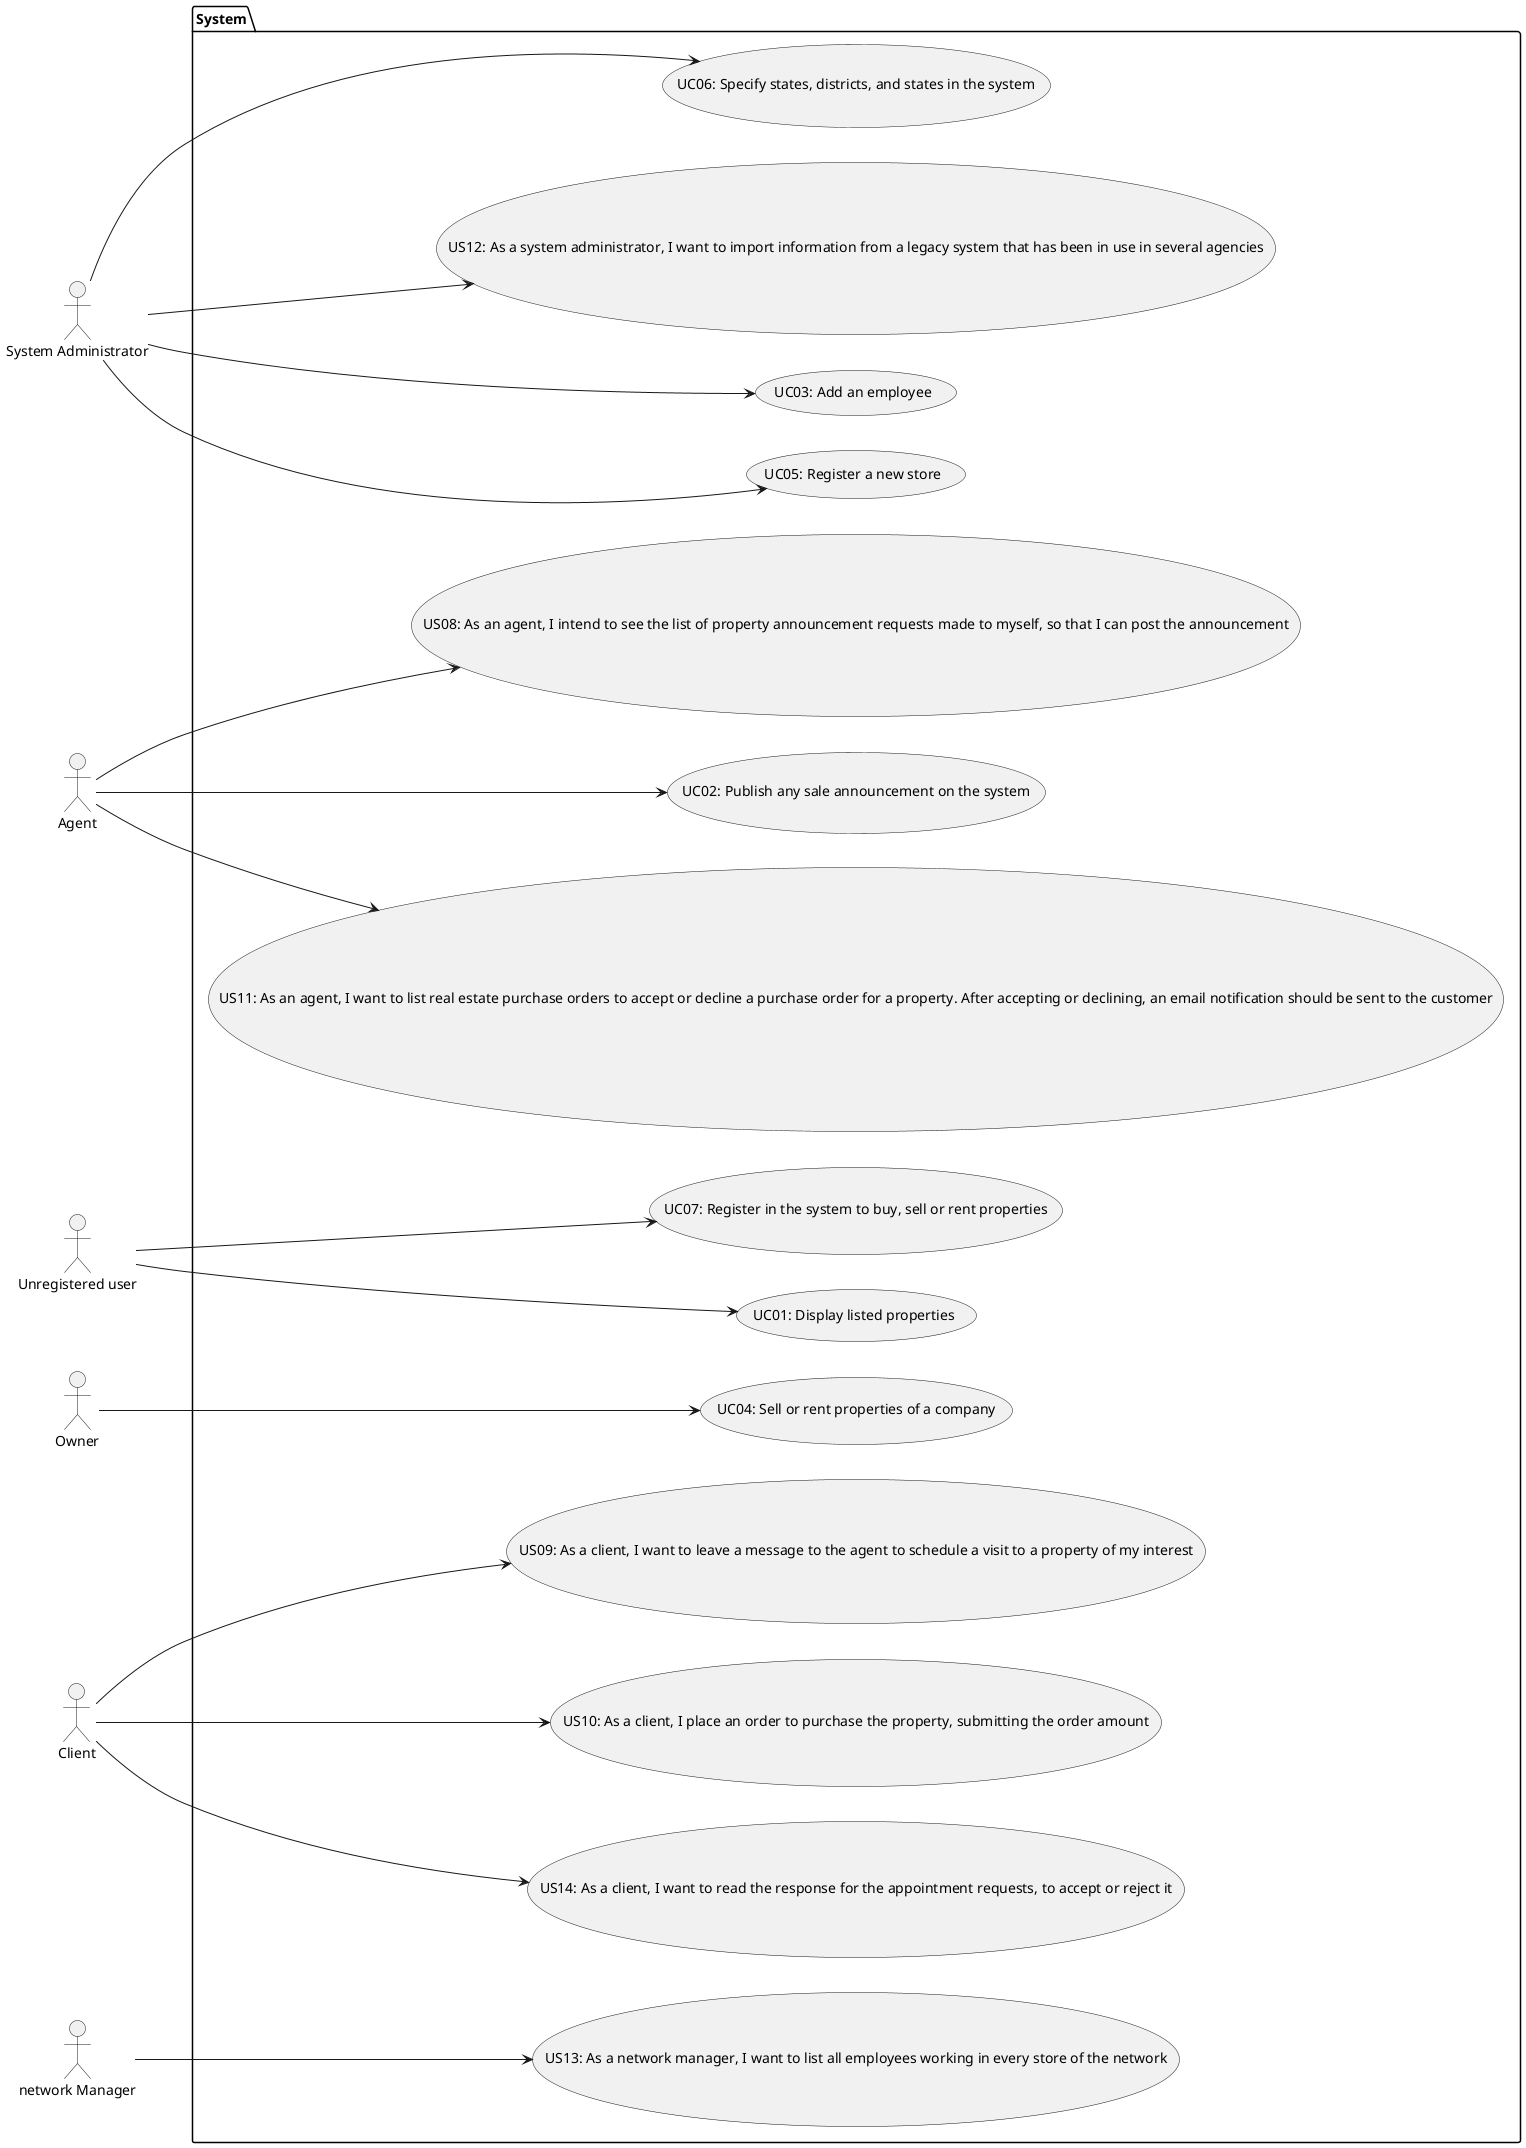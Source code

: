 @startuml

left to right direction

 :System Administrator: as admin
 :Agent: as agent
 :Unregistered user: as user
 :Owner: as owner
 :Client: as client
 :network Manager: as manager
 package System {
   usecase "UC01: Display listed properties" as UC1
   usecase "UC02: Publish any sale announcement on the system" as UC2
   usecase "UC03: Add an employee" as UC3
   usecase "UC04: Sell or rent properties of a company" as UC4
   usecase "UC05: Register a new store" as UC5
   usecase "UC06: Specify states, districts, and states in the system" as UC6
   usecase "UC07: Register in the system to buy, sell or rent properties" as UC7
   usecase "US08: As an agent, I intend to see the list of property announcement requests made to myself, so that I can post the announcement" as UC8
   usecase "US09: As a client, I want to leave a message to the agent to schedule a visit to a property of my interest" as UC9
   usecase "US10: As a client, I place an order to purchase the property, submitting the order amount" as UC10
   usecase "US11: As an agent, I want to list real estate purchase orders to accept or decline a purchase order for a property. After accepting or declining, an email notification should be sent to the customer" as UC11
   usecase "US12: As a system administrator, I want to import information from a legacy system that has been in use in several agencies" as UC12
   usecase "US13: As a network manager, I want to list all employees working in every store of the network" as UC13
   usecase "US14: As a client, I want to read the response for the appointment requests, to accept or reject it" as UC14
 }
 admin --> UC3
 admin --> UC5
 admin --> UC6
 admin --> UC12

 user --> UC1
 user --> UC7

 agent --> UC2
 agent --> UC8
 agent --> UC11

 owner --> UC4

 client --> UC9
 client --> UC10
 client --> UC14

 manager --> UC13



@enduml